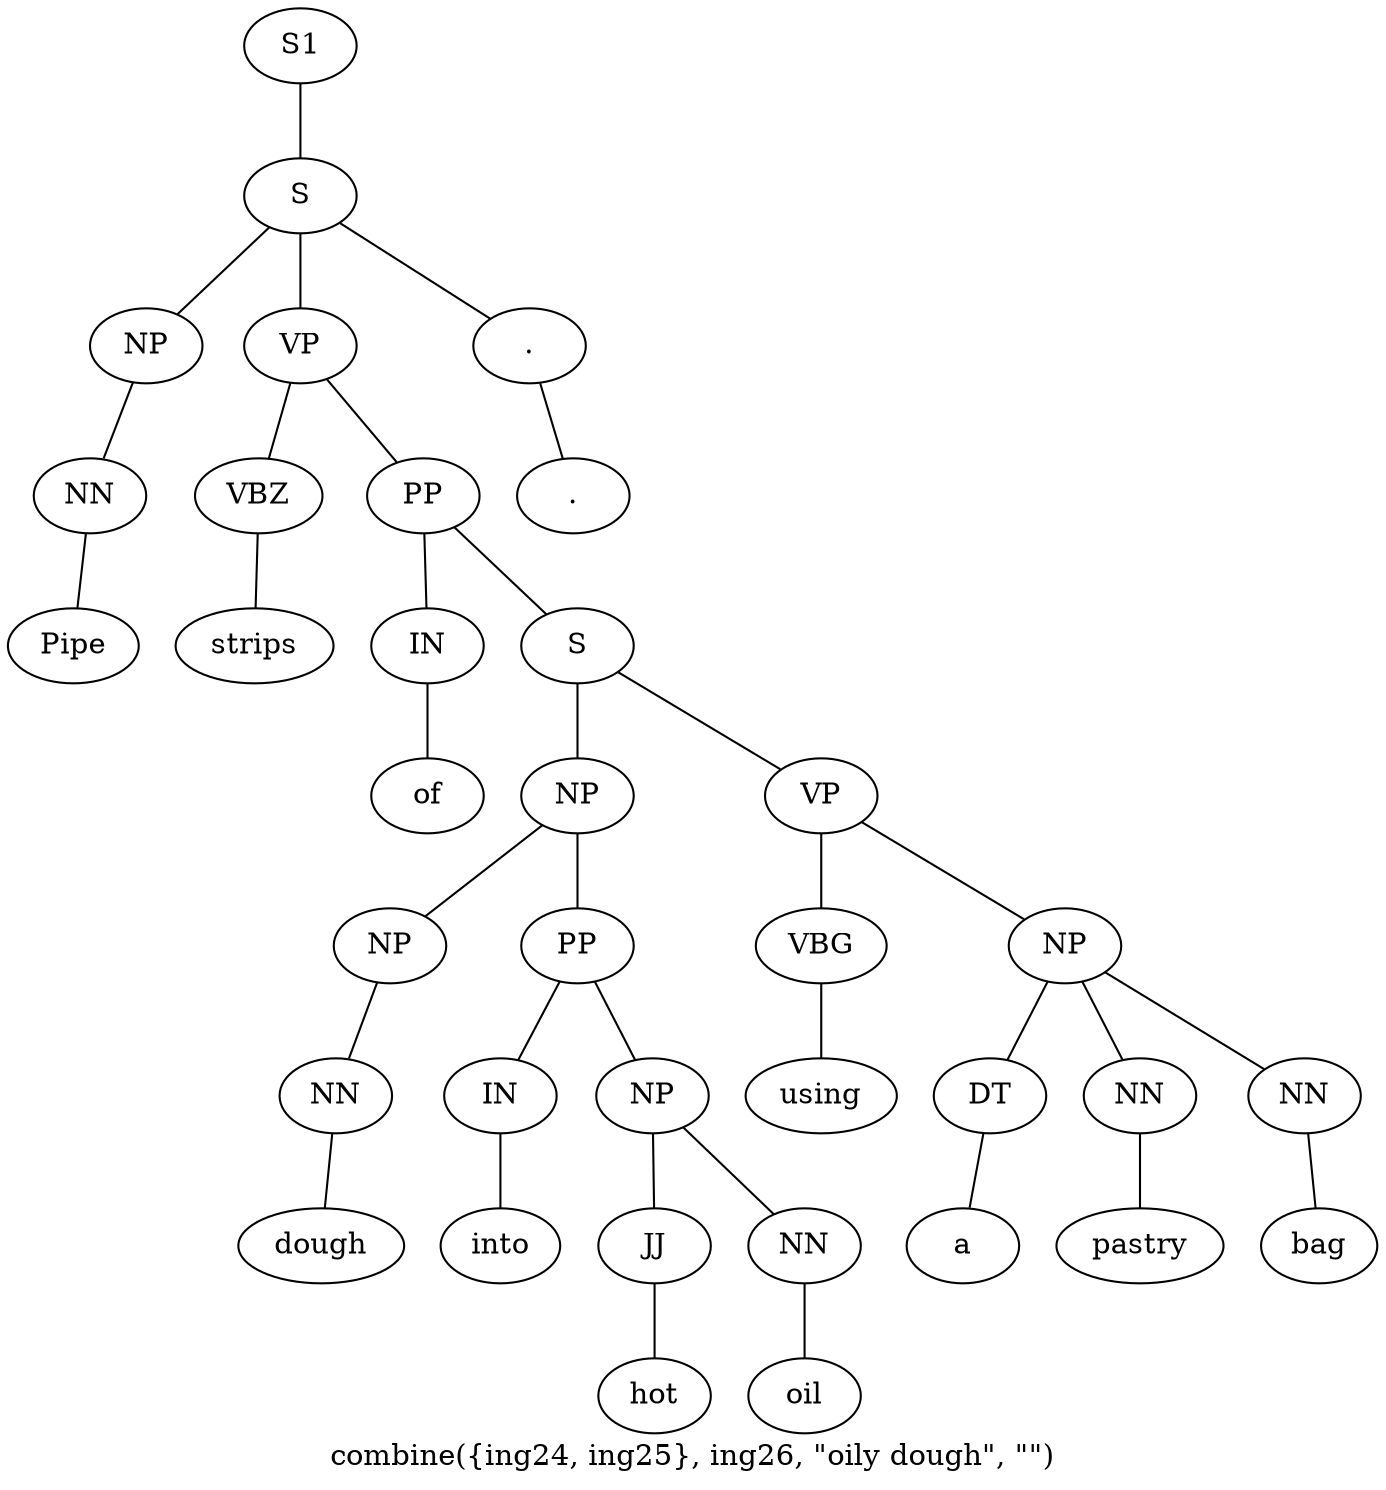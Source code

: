graph SyntaxGraph {
	label = "combine({ing24, ing25}, ing26, \"oily dough\", \"\")";
	Node0 [label="S1"];
	Node1 [label="S"];
	Node2 [label="NP"];
	Node3 [label="NN"];
	Node4 [label="Pipe"];
	Node5 [label="VP"];
	Node6 [label="VBZ"];
	Node7 [label="strips"];
	Node8 [label="PP"];
	Node9 [label="IN"];
	Node10 [label="of"];
	Node11 [label="S"];
	Node12 [label="NP"];
	Node13 [label="NP"];
	Node14 [label="NN"];
	Node15 [label="dough"];
	Node16 [label="PP"];
	Node17 [label="IN"];
	Node18 [label="into"];
	Node19 [label="NP"];
	Node20 [label="JJ"];
	Node21 [label="hot"];
	Node22 [label="NN"];
	Node23 [label="oil"];
	Node24 [label="VP"];
	Node25 [label="VBG"];
	Node26 [label="using"];
	Node27 [label="NP"];
	Node28 [label="DT"];
	Node29 [label="a"];
	Node30 [label="NN"];
	Node31 [label="pastry"];
	Node32 [label="NN"];
	Node33 [label="bag"];
	Node34 [label="."];
	Node35 [label="."];

	Node0 -- Node1;
	Node1 -- Node2;
	Node1 -- Node5;
	Node1 -- Node34;
	Node2 -- Node3;
	Node3 -- Node4;
	Node5 -- Node6;
	Node5 -- Node8;
	Node6 -- Node7;
	Node8 -- Node9;
	Node8 -- Node11;
	Node9 -- Node10;
	Node11 -- Node12;
	Node11 -- Node24;
	Node12 -- Node13;
	Node12 -- Node16;
	Node13 -- Node14;
	Node14 -- Node15;
	Node16 -- Node17;
	Node16 -- Node19;
	Node17 -- Node18;
	Node19 -- Node20;
	Node19 -- Node22;
	Node20 -- Node21;
	Node22 -- Node23;
	Node24 -- Node25;
	Node24 -- Node27;
	Node25 -- Node26;
	Node27 -- Node28;
	Node27 -- Node30;
	Node27 -- Node32;
	Node28 -- Node29;
	Node30 -- Node31;
	Node32 -- Node33;
	Node34 -- Node35;
}